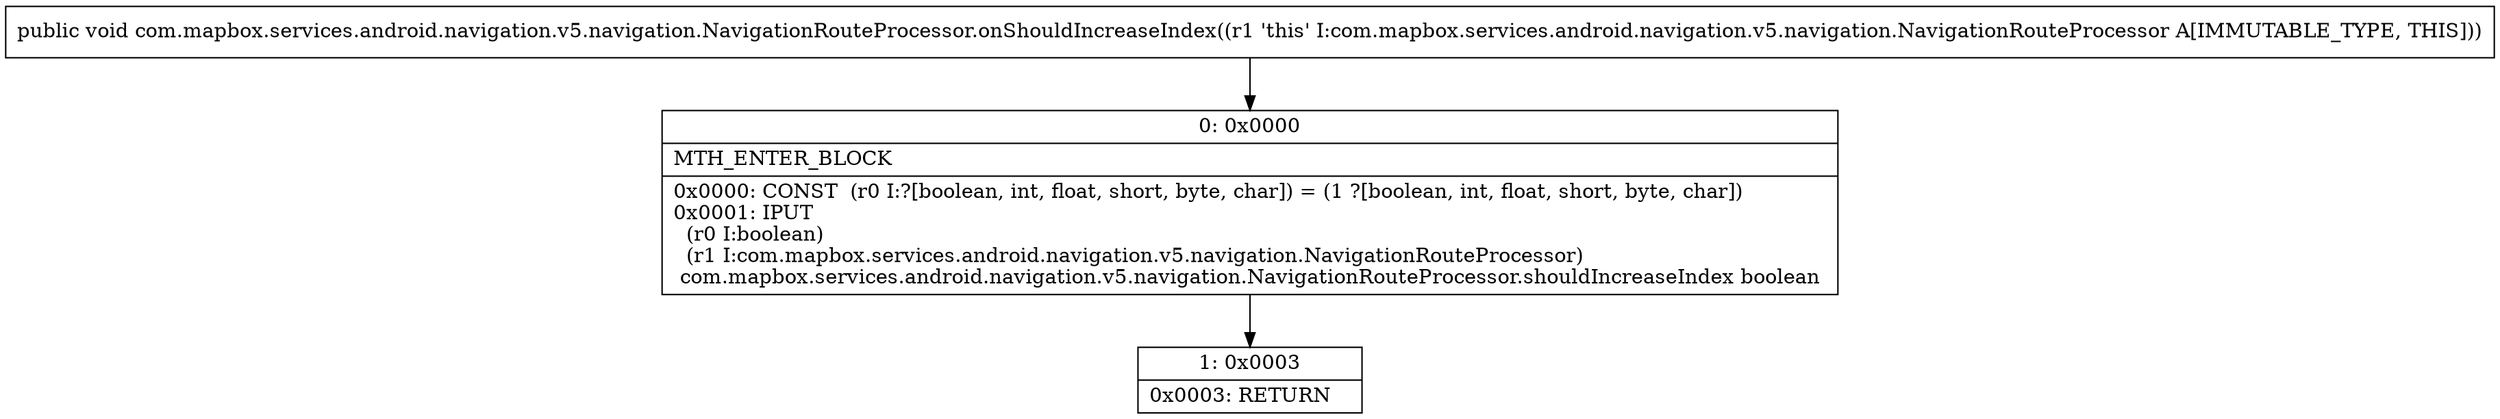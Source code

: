 digraph "CFG forcom.mapbox.services.android.navigation.v5.navigation.NavigationRouteProcessor.onShouldIncreaseIndex()V" {
Node_0 [shape=record,label="{0\:\ 0x0000|MTH_ENTER_BLOCK\l|0x0000: CONST  (r0 I:?[boolean, int, float, short, byte, char]) = (1 ?[boolean, int, float, short, byte, char]) \l0x0001: IPUT  \l  (r0 I:boolean)\l  (r1 I:com.mapbox.services.android.navigation.v5.navigation.NavigationRouteProcessor)\l com.mapbox.services.android.navigation.v5.navigation.NavigationRouteProcessor.shouldIncreaseIndex boolean \l}"];
Node_1 [shape=record,label="{1\:\ 0x0003|0x0003: RETURN   \l}"];
MethodNode[shape=record,label="{public void com.mapbox.services.android.navigation.v5.navigation.NavigationRouteProcessor.onShouldIncreaseIndex((r1 'this' I:com.mapbox.services.android.navigation.v5.navigation.NavigationRouteProcessor A[IMMUTABLE_TYPE, THIS])) }"];
MethodNode -> Node_0;
Node_0 -> Node_1;
}

